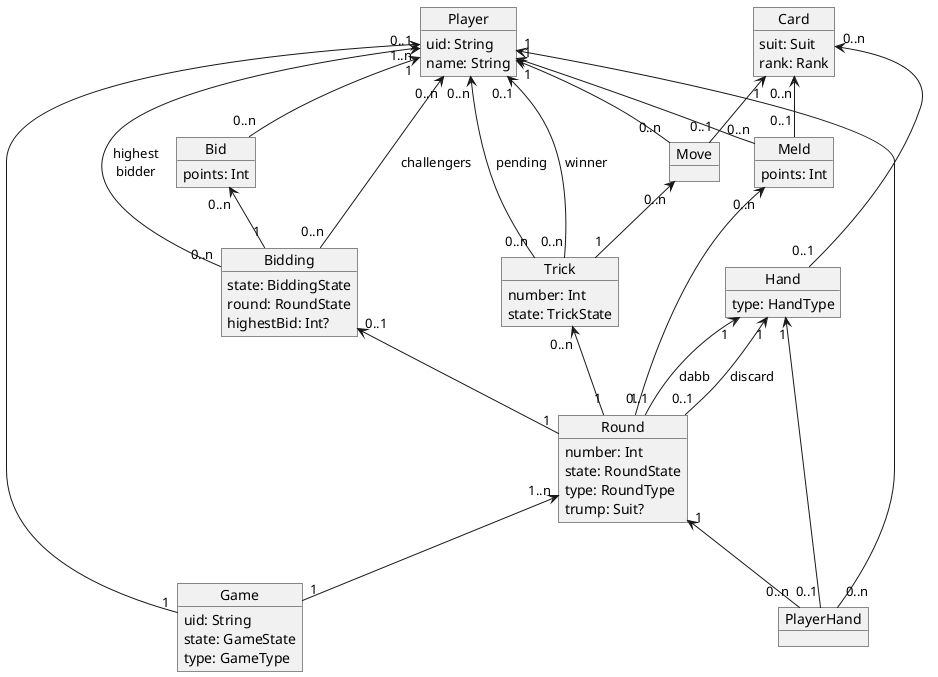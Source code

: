@startuml

allow_mixing

object "Bid" as bid {
    points: Int
}

object "Bidding" as bidding {
    state: BiddingState
    round: RoundState
    highestBid: Int?
}

object "Card" as card {
    suit: Suit
    rank: Rank
}

object "Game" as game {
    uid: String
    state: GameState
    type: GameType
}

object "Hand" as hand {
    type: HandType
}

object "Meld" as meld {
    points: Int
}

object "Move" as move {
}

object "Player" as player {
    uid: String
    name: String
}

object "PlayerHand" as player_hand {
}

object "Round" as round {
    number: Int
    state: RoundState
    type: RoundType
    trump: Suit?
}

object "Trick" as trick {
    number: Int
    state: TrickState
}


bid "0..n" <-- "1" bidding

bidding "0..1" <-- "1" round

card "0..n" <-- "0..1" hand
card "0..n" <-- "0..1" meld
card "1" <-- "0..1" move

hand "1" <-- "0..1" round: "dabb"
hand "1" <-- "0..1" round: "discard"
hand "1" <-- "0..1" player_hand

meld "0..n" <-- "1" round

move "0..n" <-- "1" trick

player "1" <-- "0..n" bid
player "0..n" <-- "0..n" bidding: "challengers"
player "0..1" <-- "0..n" bidding: "highest\nbidder"
player "1..n" <-- "1" game
player "1" <-- "0..n" meld
player "1" <-- "0..n" move
player "0..n" <-- "0..n" trick: "pending"
player "0..1" <-- "0..n" trick: "winner"
player "1" <-- "0..n" player_hand

round "1..n" <-- "1" game
round "1" <-- "0..n" player_hand

trick "0..n" <-- "1" round

@enduml